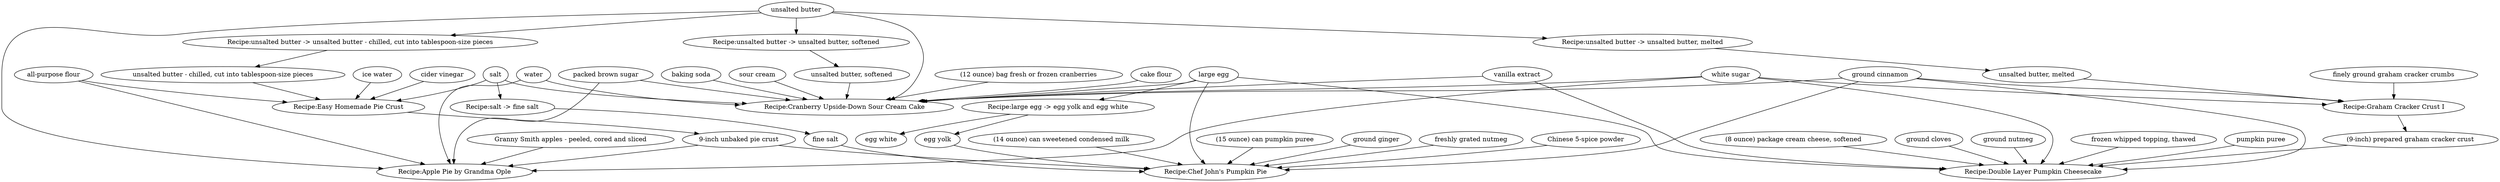 strict digraph  {
	"Recipe:Easy Homemade Pie Crust" -> "9-inch unbaked pie crust"	 [object="Easy Homemade Pie Crust: 9-inch unbaked pie crust"];
	"Recipe:unsalted butter -> unsalted butter, softened" -> "unsalted butter, softened"	 [object="unsalted butter -> unsalted butter, softened: unsalted butter, softened"];
	"Recipe:unsalted butter -> unsalted butter - chilled, cut into tablespoon-size pieces" -> "unsalted butter - chilled, cut into tablespoon-size pieces"	 [object="unsalted butter -> unsalted butter - chilled, cut into tablespoon-size pieces: unsalted butter - chilled, cut into tablespoon-size \
pieces"];
	"Recipe:large egg -> egg yolk and egg white" -> "egg yolk"	 [object="large egg -> egg yolk and egg white: egg yolk"];
	"Recipe:large egg -> egg yolk and egg white" -> "egg white"	 [object="large egg -> egg yolk and egg white: egg white"];
	"Recipe:salt -> fine salt" -> "fine salt"	 [object="salt -> fine salt: fine salt"];
	"Recipe:Graham Cracker Crust I" -> "(9-inch) prepared graham cracker crust"	 [object="Graham Cracker Crust I: (9-inch) prepared graham cracker crust"];
	"Recipe:unsalted butter -> unsalted butter, melted" -> "unsalted butter, melted"	 [object="unsalted butter -> unsalted butter, melted: unsalted butter, melted"];
	"all-purpose flour" -> "Recipe:Easy Homemade Pie Crust"	 [object="Easy Homemade Pie Crust: all-purpose flour"];
	"all-purpose flour" -> "Recipe:Apple Pie by Grandma Ople"	 [object="Apple Pie by Grandma Ople: all-purpose flour"];
	"unsalted butter - chilled, cut into tablespoon-size pieces" -> "Recipe:Easy Homemade Pie Crust"	 [object="Easy Homemade Pie Crust: unsalted butter - chilled, cut into tablespoon-size pieces"];
	salt -> "Recipe:Easy Homemade Pie Crust"	 [object="Easy Homemade Pie Crust: salt"];
	salt -> "Recipe:Cranberry Upside-Down Sour Cream Cake"	 [object="Cranberry Upside-Down Sour Cream Cake: salt"];
	salt -> "Recipe:salt -> fine salt"	 [object="salt -> fine salt: salt"];
	"ice water" -> "Recipe:Easy Homemade Pie Crust"	 [object="Easy Homemade Pie Crust: ice water"];
	"cider vinegar" -> "Recipe:Easy Homemade Pie Crust"	 [object="Easy Homemade Pie Crust: cider vinegar"];
	"unsalted butter" -> "Recipe:Apple Pie by Grandma Ople"	 [object="Apple Pie by Grandma Ople: unsalted butter"];
	"unsalted butter" -> "Recipe:Cranberry Upside-Down Sour Cream Cake"	 [object="Cranberry Upside-Down Sour Cream Cake: unsalted butter"];
	"unsalted butter" -> "Recipe:unsalted butter -> unsalted butter, softened"	 [object="unsalted butter -> unsalted butter, softened: unsalted butter"];
	"unsalted butter" -> "Recipe:unsalted butter -> unsalted butter - chilled, cut into tablespoon-size pieces"	 [object="unsalted butter -> unsalted butter - chilled, cut into tablespoon-size pieces: unsalted butter"];
	"unsalted butter" -> "Recipe:unsalted butter -> unsalted butter, melted"	 [object="unsalted butter -> unsalted butter, melted: unsalted butter"];
	water -> "Recipe:Apple Pie by Grandma Ople"	 [object="Apple Pie by Grandma Ople: water"];
	water -> "Recipe:Cranberry Upside-Down Sour Cream Cake"	 [object="Cranberry Upside-Down Sour Cream Cake: water"];
	"egg yolk" -> "Recipe:Chef John's Pumpkin Pie"	 [object="Chef John's Pumpkin Pie: egg yolk"];
	"packed brown sugar" -> "Recipe:Apple Pie by Grandma Ople"	 [object="Apple Pie by Grandma Ople: packed brown sugar"];
	"packed brown sugar" -> "Recipe:Cranberry Upside-Down Sour Cream Cake"	 [object="Cranberry Upside-Down Sour Cream Cake: packed brown sugar"];
	"Granny Smith apples - peeled, cored and sliced" -> "Recipe:Apple Pie by Grandma Ople"	 [object="Apple Pie by Grandma Ople: Granny Smith apples - peeled, cored and sliced"];
	"(12 ounce) bag fresh or frozen cranberries" -> "Recipe:Cranberry Upside-Down Sour Cream Cake"	 [object="Cranberry Upside-Down Sour Cream Cake: (12 ounce) bag fresh or frozen cranberries"];
	"cake flour" -> "Recipe:Cranberry Upside-Down Sour Cream Cake"	 [object="Cranberry Upside-Down Sour Cream Cake: cake flour"];
	"baking soda" -> "Recipe:Cranberry Upside-Down Sour Cream Cake"	 [object="Cranberry Upside-Down Sour Cream Cake: baking soda"];
	"large egg" -> "Recipe:Chef John's Pumpkin Pie"	 [object="Chef John's Pumpkin Pie: large egg"];
	"large egg" -> "Recipe:Cranberry Upside-Down Sour Cream Cake"	 [object="Cranberry Upside-Down Sour Cream Cake: large egg"];
	"large egg" -> "Recipe:large egg -> egg yolk and egg white"	 [object="large egg -> egg yolk and egg white: large egg"];
	"large egg" -> "Recipe:Double Layer Pumpkin Cheesecake"	 [object="Double Layer Pumpkin Cheesecake: large egg"];
	"vanilla extract" -> "Recipe:Cranberry Upside-Down Sour Cream Cake"	 [object="Cranberry Upside-Down Sour Cream Cake: vanilla extract"];
	"vanilla extract" -> "Recipe:Double Layer Pumpkin Cheesecake"	 [object="Double Layer Pumpkin Cheesecake: vanilla extract"];
	"sour cream" -> "Recipe:Cranberry Upside-Down Sour Cream Cake"	 [object="Cranberry Upside-Down Sour Cream Cake: sour cream"];
	"(8 ounce) package cream cheese, softened" -> "Recipe:Double Layer Pumpkin Cheesecake"	 [object="Double Layer Pumpkin Cheesecake: (8 ounce) package cream cheese, softened"];
	"(9-inch) prepared graham cracker crust" -> "Recipe:Double Layer Pumpkin Cheesecake"	 [object="Double Layer Pumpkin Cheesecake: (9-inch) prepared graham cracker crust"];
	"(14 ounce) can sweetened condensed milk" -> "Recipe:Chef John's Pumpkin Pie"	 [object="Chef John's Pumpkin Pie: (14 ounce) can sweetened condensed milk"];
	"ground cloves" -> "Recipe:Double Layer Pumpkin Cheesecake"	 [object="Double Layer Pumpkin Cheesecake: ground cloves"];
	"ground nutmeg" -> "Recipe:Double Layer Pumpkin Cheesecake"	 [object="Double Layer Pumpkin Cheesecake: ground nutmeg"];
	"frozen whipped topping, thawed" -> "Recipe:Double Layer Pumpkin Cheesecake"	 [object="Double Layer Pumpkin Cheesecake: frozen whipped topping, thawed"];
	"finely ground graham cracker crumbs" -> "Recipe:Graham Cracker Crust I"	 [object="Graham Cracker Crust I: finely ground graham cracker crumbs"];
	"(15 ounce) can pumpkin puree" -> "Recipe:Chef John's Pumpkin Pie"	 [object="Chef John's Pumpkin Pie: (15 ounce) can pumpkin puree"];
	"ground cinnamon" -> "Recipe:Chef John's Pumpkin Pie"	 [object="Chef John's Pumpkin Pie: ground cinnamon"];
	"ground cinnamon" -> "Recipe:Cranberry Upside-Down Sour Cream Cake"	 [object="Cranberry Upside-Down Sour Cream Cake: ground cinnamon"];
	"ground cinnamon" -> "Recipe:Double Layer Pumpkin Cheesecake"	 [object="Double Layer Pumpkin Cheesecake: ground cinnamon"];
	"ground cinnamon" -> "Recipe:Graham Cracker Crust I"	 [object="Graham Cracker Crust I: ground cinnamon"];
	"ground ginger" -> "Recipe:Chef John's Pumpkin Pie"	 [object="Chef John's Pumpkin Pie: ground ginger"];
	"fine salt" -> "Recipe:Chef John's Pumpkin Pie"	 [object="Chef John's Pumpkin Pie: fine salt"];
	"freshly grated nutmeg" -> "Recipe:Chef John's Pumpkin Pie"	 [object="Chef John's Pumpkin Pie: freshly grated nutmeg"];
	"pumpkin puree" -> "Recipe:Double Layer Pumpkin Cheesecake"	 [object="Double Layer Pumpkin Cheesecake: pumpkin puree"];
	"Chinese 5-spice powder" -> "Recipe:Chef John's Pumpkin Pie"	 [object="Chef John's Pumpkin Pie: Chinese 5-spice powder"];
	"9-inch unbaked pie crust" -> "Recipe:Chef John's Pumpkin Pie"	 [object="Chef John's Pumpkin Pie: 9-inch unbaked pie crust"];
	"9-inch unbaked pie crust" -> "Recipe:Apple Pie by Grandma Ople"	 [object="Apple Pie by Grandma Ople: 9-inch unbaked pie crust"];
	"unsalted butter, melted" -> "Recipe:Graham Cracker Crust I"	 [object="Graham Cracker Crust I: unsalted butter, melted"];
	"white sugar" -> "Recipe:Apple Pie by Grandma Ople"	 [object="Apple Pie by Grandma Ople: white sugar"];
	"white sugar" -> "Recipe:Cranberry Upside-Down Sour Cream Cake"	 [object="Cranberry Upside-Down Sour Cream Cake: white sugar"];
	"white sugar" -> "Recipe:Double Layer Pumpkin Cheesecake"	 [object="Double Layer Pumpkin Cheesecake: white sugar"];
	"white sugar" -> "Recipe:Graham Cracker Crust I"	 [object="Graham Cracker Crust I: white sugar"];
	"unsalted butter, softened" -> "Recipe:Cranberry Upside-Down Sour Cream Cake"	 [object="Cranberry Upside-Down Sour Cream Cake: unsalted butter, softened"];
}
